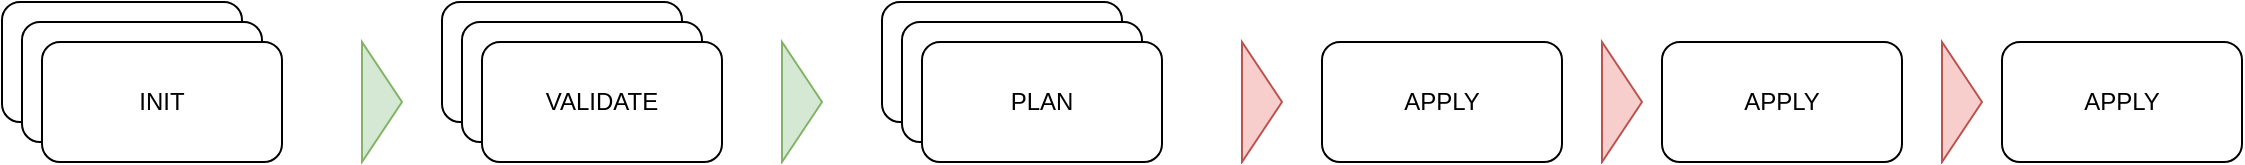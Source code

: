 <mxfile version="21.6.1" type="github">
  <diagram name="Trang-1" id="ENx7nmrPq4mUki6NZXkP">
    <mxGraphModel dx="1284" dy="848" grid="0" gridSize="10" guides="1" tooltips="1" connect="1" arrows="1" fold="1" page="0" pageScale="1" pageWidth="827" pageHeight="1169" math="0" shadow="0">
      <root>
        <mxCell id="0" />
        <mxCell id="1" parent="0" />
        <mxCell id="H-6zonfl0X24hOYV9m8T-5" value="APPLY" style="rounded=1;whiteSpace=wrap;html=1;" vertex="1" parent="1">
          <mxGeometry x="720" y="380" width="120" height="60" as="geometry" />
        </mxCell>
        <mxCell id="H-6zonfl0X24hOYV9m8T-16" value="" style="group" vertex="1" connectable="0" parent="1">
          <mxGeometry x="60" y="360" width="140" height="80" as="geometry" />
        </mxCell>
        <mxCell id="H-6zonfl0X24hOYV9m8T-2" value="INIT" style="rounded=1;whiteSpace=wrap;html=1;" vertex="1" parent="H-6zonfl0X24hOYV9m8T-16">
          <mxGeometry width="120" height="60" as="geometry" />
        </mxCell>
        <mxCell id="H-6zonfl0X24hOYV9m8T-8" value="INIT" style="rounded=1;whiteSpace=wrap;html=1;" vertex="1" parent="H-6zonfl0X24hOYV9m8T-16">
          <mxGeometry x="10" y="10" width="120" height="60" as="geometry" />
        </mxCell>
        <mxCell id="H-6zonfl0X24hOYV9m8T-9" value="INIT" style="rounded=1;whiteSpace=wrap;html=1;" vertex="1" parent="H-6zonfl0X24hOYV9m8T-16">
          <mxGeometry x="20" y="20" width="120" height="60" as="geometry" />
        </mxCell>
        <mxCell id="H-6zonfl0X24hOYV9m8T-17" value="" style="group" vertex="1" connectable="0" parent="1">
          <mxGeometry x="280" y="360" width="140" height="80" as="geometry" />
        </mxCell>
        <mxCell id="H-6zonfl0X24hOYV9m8T-3" value="VALIDATE" style="rounded=1;whiteSpace=wrap;html=1;" vertex="1" parent="H-6zonfl0X24hOYV9m8T-17">
          <mxGeometry width="120" height="60" as="geometry" />
        </mxCell>
        <mxCell id="H-6zonfl0X24hOYV9m8T-12" value="VALIDATE" style="rounded=1;whiteSpace=wrap;html=1;" vertex="1" parent="H-6zonfl0X24hOYV9m8T-17">
          <mxGeometry x="10" y="10" width="120" height="60" as="geometry" />
        </mxCell>
        <mxCell id="H-6zonfl0X24hOYV9m8T-13" value="VALIDATE" style="rounded=1;whiteSpace=wrap;html=1;" vertex="1" parent="H-6zonfl0X24hOYV9m8T-17">
          <mxGeometry x="20" y="20" width="120" height="60" as="geometry" />
        </mxCell>
        <mxCell id="H-6zonfl0X24hOYV9m8T-18" value="" style="group" vertex="1" connectable="0" parent="1">
          <mxGeometry x="500" y="360" width="140" height="80" as="geometry" />
        </mxCell>
        <mxCell id="H-6zonfl0X24hOYV9m8T-4" value="PLAN" style="rounded=1;whiteSpace=wrap;html=1;" vertex="1" parent="H-6zonfl0X24hOYV9m8T-18">
          <mxGeometry width="120" height="60" as="geometry" />
        </mxCell>
        <mxCell id="H-6zonfl0X24hOYV9m8T-14" value="PLAN" style="rounded=1;whiteSpace=wrap;html=1;" vertex="1" parent="H-6zonfl0X24hOYV9m8T-18">
          <mxGeometry x="10" y="10" width="120" height="60" as="geometry" />
        </mxCell>
        <mxCell id="H-6zonfl0X24hOYV9m8T-15" value="PLAN" style="rounded=1;whiteSpace=wrap;html=1;" vertex="1" parent="H-6zonfl0X24hOYV9m8T-18">
          <mxGeometry x="20" y="20" width="120" height="60" as="geometry" />
        </mxCell>
        <mxCell id="H-6zonfl0X24hOYV9m8T-19" value="APPLY" style="rounded=1;whiteSpace=wrap;html=1;" vertex="1" parent="1">
          <mxGeometry x="890" y="380" width="120" height="60" as="geometry" />
        </mxCell>
        <mxCell id="H-6zonfl0X24hOYV9m8T-20" value="APPLY" style="rounded=1;whiteSpace=wrap;html=1;" vertex="1" parent="1">
          <mxGeometry x="1060" y="380" width="120" height="60" as="geometry" />
        </mxCell>
        <mxCell id="H-6zonfl0X24hOYV9m8T-21" value="" style="shape=singleArrow;whiteSpace=wrap;html=1;arrowWidth=0.256;arrowSize=1.0;fillColor=#d5e8d4;strokeColor=#82b366;" vertex="1" parent="1">
          <mxGeometry x="240" y="380" width="20" height="60" as="geometry" />
        </mxCell>
        <mxCell id="H-6zonfl0X24hOYV9m8T-22" value="" style="shape=singleArrow;whiteSpace=wrap;html=1;arrowWidth=0.256;arrowSize=1.0;fillColor=#d5e8d4;strokeColor=#82b366;" vertex="1" parent="1">
          <mxGeometry x="450" y="380" width="20" height="60" as="geometry" />
        </mxCell>
        <mxCell id="H-6zonfl0X24hOYV9m8T-23" value="" style="shape=singleArrow;whiteSpace=wrap;html=1;arrowWidth=0.256;arrowSize=1.0;fillColor=#f8cecc;strokeColor=#b85450;" vertex="1" parent="1">
          <mxGeometry x="680" y="380" width="20" height="60" as="geometry" />
        </mxCell>
        <mxCell id="H-6zonfl0X24hOYV9m8T-24" value="" style="shape=singleArrow;whiteSpace=wrap;html=1;arrowWidth=0.256;arrowSize=1.0;fillColor=#f8cecc;strokeColor=#b85450;" vertex="1" parent="1">
          <mxGeometry x="860" y="380" width="20" height="60" as="geometry" />
        </mxCell>
        <mxCell id="H-6zonfl0X24hOYV9m8T-25" value="" style="shape=singleArrow;whiteSpace=wrap;html=1;arrowWidth=0.256;arrowSize=1.0;fillColor=#f8cecc;strokeColor=#b85450;" vertex="1" parent="1">
          <mxGeometry x="1030" y="380" width="20" height="60" as="geometry" />
        </mxCell>
      </root>
    </mxGraphModel>
  </diagram>
</mxfile>
